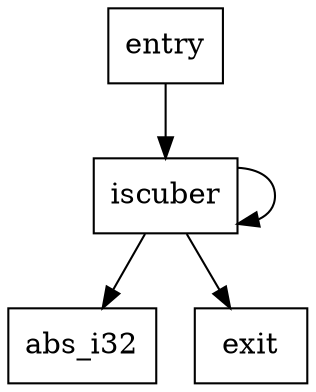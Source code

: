 digraph ControlFlowGraph {
    node [shape = rectangle];

    entry;
    iscuber;
    abs_i32;
    exit;

    entry -> iscuber;
    iscuber -> abs_i32;
    iscuber -> iscuber;
    iscuber -> exit;
}